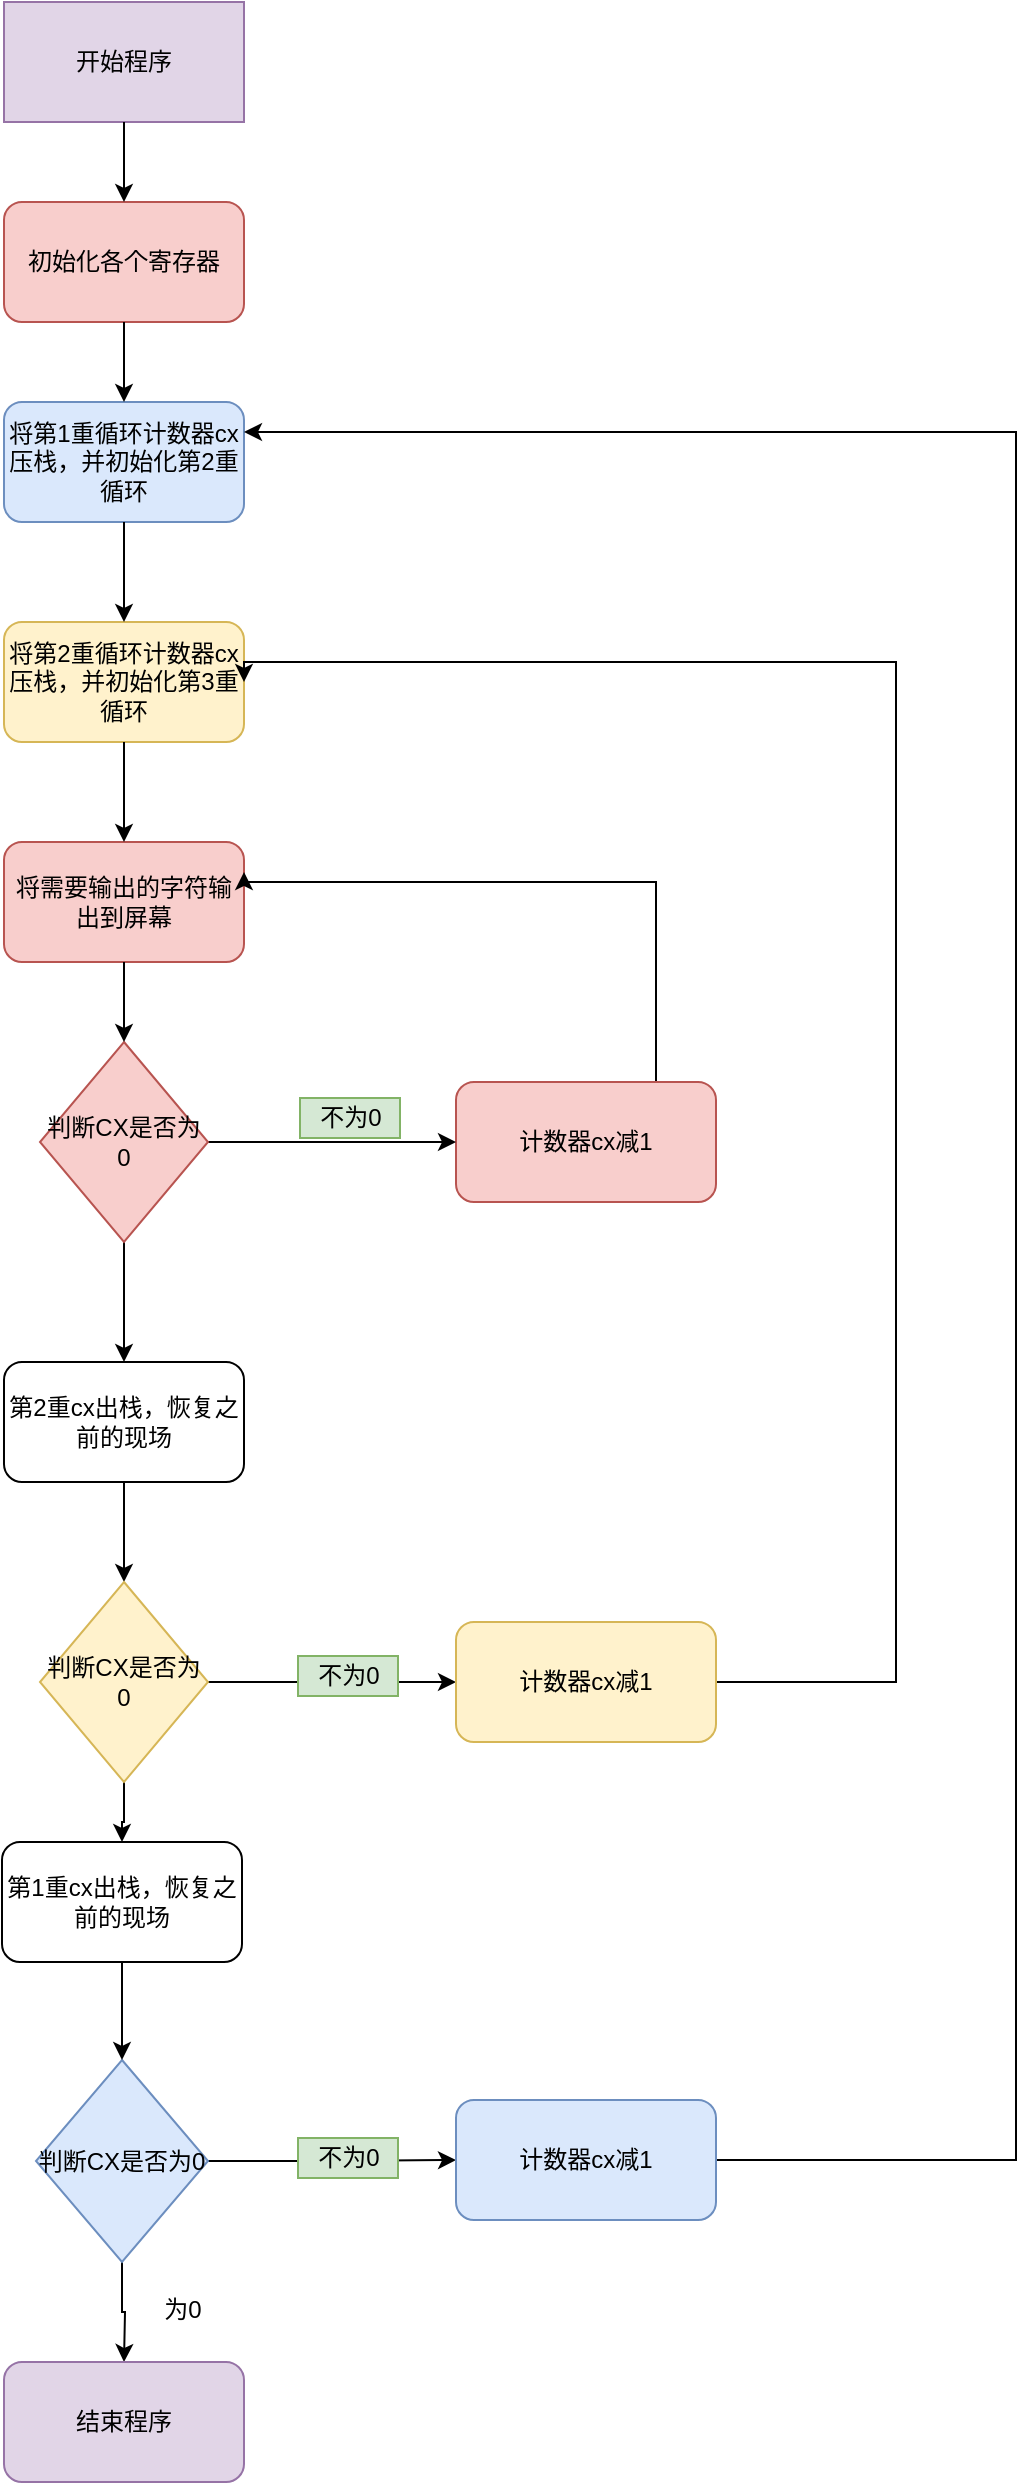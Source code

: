 <mxfile version="13.2.1" type="github"><diagram id="ylVW_9W3u4LJWd4ACv-5" name="Page-1"><mxGraphModel dx="1052" dy="505" grid="1" gridSize="10" guides="1" tooltips="1" connect="1" arrows="1" fold="1" page="1" pageScale="1" pageWidth="827" pageHeight="1169" math="0" shadow="0"><root><mxCell id="0"/><mxCell id="1" parent="0"/><mxCell id="7C2okwWYyo_C43MO2j8q-1" value="开始程序" style="rounded=0;whiteSpace=wrap;html=1;fillColor=#e1d5e7;strokeColor=#9673a6;" vertex="1" parent="1"><mxGeometry x="294" y="40" width="120" height="60" as="geometry"/></mxCell><mxCell id="7C2okwWYyo_C43MO2j8q-2" value="初始化各个寄存器" style="rounded=1;whiteSpace=wrap;html=1;fillColor=#f8cecc;strokeColor=#b85450;" vertex="1" parent="1"><mxGeometry x="294" y="140" width="120" height="60" as="geometry"/></mxCell><mxCell id="7C2okwWYyo_C43MO2j8q-5" value="" style="endArrow=classic;html=1;exitX=0.5;exitY=1;exitDx=0;exitDy=0;entryX=0.5;entryY=0;entryDx=0;entryDy=0;" edge="1" parent="1" source="7C2okwWYyo_C43MO2j8q-1" target="7C2okwWYyo_C43MO2j8q-2"><mxGeometry width="50" height="50" relative="1" as="geometry"><mxPoint x="390" y="310" as="sourcePoint"/><mxPoint x="440" y="260" as="targetPoint"/></mxGeometry></mxCell><mxCell id="7C2okwWYyo_C43MO2j8q-6" value="将第1重循环计数器cx压栈，并初始化第2重循环" style="rounded=1;whiteSpace=wrap;html=1;fillColor=#dae8fc;strokeColor=#6c8ebf;" vertex="1" parent="1"><mxGeometry x="294" y="240" width="120" height="60" as="geometry"/></mxCell><mxCell id="7C2okwWYyo_C43MO2j8q-12" value="将第2重循环计数器cx压栈，并初始化第3重循环" style="rounded=1;whiteSpace=wrap;html=1;fillColor=#fff2cc;strokeColor=#d6b656;" vertex="1" parent="1"><mxGeometry x="294" y="350" width="120" height="60" as="geometry"/></mxCell><mxCell id="7C2okwWYyo_C43MO2j8q-457" style="edgeStyle=orthogonalEdgeStyle;rounded=0;orthogonalLoop=1;jettySize=auto;html=1;entryX=0.5;entryY=0;entryDx=0;entryDy=0;" edge="1" parent="1" source="7C2okwWYyo_C43MO2j8q-14" target="7C2okwWYyo_C43MO2j8q-456"><mxGeometry relative="1" as="geometry"/></mxCell><mxCell id="7C2okwWYyo_C43MO2j8q-14" value="第2重cx出栈，恢复之前的现场" style="rounded=1;whiteSpace=wrap;html=1;" vertex="1" parent="1"><mxGeometry x="294" y="720" width="120" height="60" as="geometry"/></mxCell><mxCell id="7C2okwWYyo_C43MO2j8q-16" value="第1重cx出栈，恢复之前的现场" style="rounded=1;whiteSpace=wrap;html=1;" vertex="1" parent="1"><mxGeometry x="293" y="960" width="120" height="60" as="geometry"/></mxCell><mxCell id="7C2okwWYyo_C43MO2j8q-17" value="将需要输出的字符输出到屏幕" style="rounded=1;whiteSpace=wrap;html=1;fillColor=#f8cecc;strokeColor=#b85450;" vertex="1" parent="1"><mxGeometry x="294" y="460" width="120" height="60" as="geometry"/></mxCell><mxCell id="7C2okwWYyo_C43MO2j8q-452" style="edgeStyle=orthogonalEdgeStyle;rounded=0;orthogonalLoop=1;jettySize=auto;html=1;entryX=1;entryY=0.25;entryDx=0;entryDy=0;" edge="1" parent="1" source="7C2okwWYyo_C43MO2j8q-18" target="7C2okwWYyo_C43MO2j8q-17"><mxGeometry relative="1" as="geometry"><mxPoint x="585" y="480" as="targetPoint"/><Array as="points"><mxPoint x="620" y="480"/><mxPoint x="414" y="480"/></Array></mxGeometry></mxCell><mxCell id="7C2okwWYyo_C43MO2j8q-18" value="计数器cx减1" style="rounded=1;whiteSpace=wrap;html=1;fillColor=#f8cecc;strokeColor=#b85450;" vertex="1" parent="1"><mxGeometry x="520" y="580" width="130" height="60" as="geometry"/></mxCell><mxCell id="7C2okwWYyo_C43MO2j8q-450" style="edgeStyle=orthogonalEdgeStyle;rounded=0;orthogonalLoop=1;jettySize=auto;html=1;exitX=1;exitY=0.5;exitDx=0;exitDy=0;" edge="1" parent="1" source="7C2okwWYyo_C43MO2j8q-21"><mxGeometry relative="1" as="geometry"><mxPoint x="520" y="610" as="targetPoint"/><Array as="points"><mxPoint x="394" y="610"/></Array></mxGeometry></mxCell><mxCell id="7C2okwWYyo_C43MO2j8q-455" style="edgeStyle=orthogonalEdgeStyle;rounded=0;orthogonalLoop=1;jettySize=auto;html=1;exitX=0.5;exitY=1;exitDx=0;exitDy=0;" edge="1" parent="1" source="7C2okwWYyo_C43MO2j8q-21" target="7C2okwWYyo_C43MO2j8q-14"><mxGeometry relative="1" as="geometry"/></mxCell><mxCell id="7C2okwWYyo_C43MO2j8q-21" value="判断CX是否为0" style="rhombus;whiteSpace=wrap;html=1;fillColor=#f8cecc;strokeColor=#b85450;" vertex="1" parent="1"><mxGeometry x="312" y="560" width="84" height="100" as="geometry"/></mxCell><mxCell id="7C2okwWYyo_C43MO2j8q-24" value="" style="endArrow=classic;html=1;exitX=0.5;exitY=1;exitDx=0;exitDy=0;entryX=0.5;entryY=0;entryDx=0;entryDy=0;" edge="1" parent="1" source="7C2okwWYyo_C43MO2j8q-2" target="7C2okwWYyo_C43MO2j8q-6"><mxGeometry width="50" height="50" relative="1" as="geometry"><mxPoint x="450" y="290" as="sourcePoint"/><mxPoint x="500" y="240" as="targetPoint"/></mxGeometry></mxCell><mxCell id="7C2okwWYyo_C43MO2j8q-446" value="" style="endArrow=classic;html=1;exitX=0.5;exitY=1;exitDx=0;exitDy=0;entryX=0.5;entryY=0;entryDx=0;entryDy=0;" edge="1" parent="1" source="7C2okwWYyo_C43MO2j8q-6" target="7C2okwWYyo_C43MO2j8q-12"><mxGeometry width="50" height="50" relative="1" as="geometry"><mxPoint x="250" y="350" as="sourcePoint"/><mxPoint x="300" y="300" as="targetPoint"/></mxGeometry></mxCell><mxCell id="7C2okwWYyo_C43MO2j8q-447" value="" style="endArrow=classic;html=1;exitX=0.5;exitY=1;exitDx=0;exitDy=0;entryX=0.5;entryY=0;entryDx=0;entryDy=0;" edge="1" parent="1" source="7C2okwWYyo_C43MO2j8q-12" target="7C2okwWYyo_C43MO2j8q-17"><mxGeometry width="50" height="50" relative="1" as="geometry"><mxPoint x="250" y="350" as="sourcePoint"/><mxPoint x="300" y="300" as="targetPoint"/></mxGeometry></mxCell><mxCell id="7C2okwWYyo_C43MO2j8q-448" value="" style="endArrow=classic;html=1;exitX=0.5;exitY=1;exitDx=0;exitDy=0;entryX=0.5;entryY=0;entryDx=0;entryDy=0;" edge="1" parent="1" source="7C2okwWYyo_C43MO2j8q-17" target="7C2okwWYyo_C43MO2j8q-21"><mxGeometry width="50" height="50" relative="1" as="geometry"><mxPoint x="250" y="540" as="sourcePoint"/><mxPoint x="354" y="560" as="targetPoint"/></mxGeometry></mxCell><mxCell id="7C2okwWYyo_C43MO2j8q-451" value="不为0&lt;br&gt;" style="text;html=1;align=center;verticalAlign=middle;resizable=0;points=[];autosize=1;fillColor=#d5e8d4;strokeColor=#82b366;" vertex="1" parent="1"><mxGeometry x="442" y="588" width="50" height="20" as="geometry"/></mxCell><mxCell id="7C2okwWYyo_C43MO2j8q-459" style="edgeStyle=orthogonalEdgeStyle;rounded=0;orthogonalLoop=1;jettySize=auto;html=1;entryX=0;entryY=0.5;entryDx=0;entryDy=0;" edge="1" parent="1" source="7C2okwWYyo_C43MO2j8q-456" target="7C2okwWYyo_C43MO2j8q-458"><mxGeometry relative="1" as="geometry"/></mxCell><mxCell id="7C2okwWYyo_C43MO2j8q-462" style="edgeStyle=orthogonalEdgeStyle;rounded=0;orthogonalLoop=1;jettySize=auto;html=1;entryX=0.5;entryY=0;entryDx=0;entryDy=0;" edge="1" parent="1" source="7C2okwWYyo_C43MO2j8q-456" target="7C2okwWYyo_C43MO2j8q-16"><mxGeometry relative="1" as="geometry"/></mxCell><mxCell id="7C2okwWYyo_C43MO2j8q-456" value="判断CX是否为0" style="rhombus;whiteSpace=wrap;html=1;fillColor=#fff2cc;strokeColor=#d6b656;" vertex="1" parent="1"><mxGeometry x="312" y="830" width="84" height="100" as="geometry"/></mxCell><mxCell id="7C2okwWYyo_C43MO2j8q-460" style="edgeStyle=orthogonalEdgeStyle;rounded=0;orthogonalLoop=1;jettySize=auto;html=1;entryX=1;entryY=0.5;entryDx=0;entryDy=0;" edge="1" parent="1" source="7C2okwWYyo_C43MO2j8q-458" target="7C2okwWYyo_C43MO2j8q-12"><mxGeometry relative="1" as="geometry"><mxPoint x="720" y="370" as="targetPoint"/><Array as="points"><mxPoint x="740" y="880"/><mxPoint x="740" y="370"/><mxPoint x="414" y="370"/></Array></mxGeometry></mxCell><mxCell id="7C2okwWYyo_C43MO2j8q-458" value="计数器cx减1" style="rounded=1;whiteSpace=wrap;html=1;fillColor=#fff2cc;strokeColor=#d6b656;" vertex="1" parent="1"><mxGeometry x="520" y="850" width="130" height="60" as="geometry"/></mxCell><mxCell id="7C2okwWYyo_C43MO2j8q-461" value="不为0" style="text;html=1;align=center;verticalAlign=middle;resizable=0;points=[];autosize=1;fillColor=#d5e8d4;strokeColor=#82b366;" vertex="1" parent="1"><mxGeometry x="441" y="867" width="50" height="20" as="geometry"/></mxCell><mxCell id="7C2okwWYyo_C43MO2j8q-492" value="" style="edgeStyle=orthogonalEdgeStyle;rounded=0;orthogonalLoop=1;jettySize=auto;html=1;entryX=0;entryY=0.5;entryDx=0;entryDy=0;" edge="1" parent="1" source="7C2okwWYyo_C43MO2j8q-463" target="7C2okwWYyo_C43MO2j8q-490"><mxGeometry relative="1" as="geometry"><mxPoint x="476" y="1119" as="targetPoint"/></mxGeometry></mxCell><mxCell id="7C2okwWYyo_C43MO2j8q-495" style="edgeStyle=orthogonalEdgeStyle;rounded=0;orthogonalLoop=1;jettySize=auto;html=1;" edge="1" parent="1" source="7C2okwWYyo_C43MO2j8q-463"><mxGeometry relative="1" as="geometry"><mxPoint x="354" y="1220" as="targetPoint"/></mxGeometry></mxCell><mxCell id="7C2okwWYyo_C43MO2j8q-463" value="判断CX是否为0" style="rhombus;whiteSpace=wrap;html=1;fillColor=#dae8fc;strokeColor=#6c8ebf;" vertex="1" parent="1"><mxGeometry x="310" y="1069" width="86" height="101" as="geometry"/></mxCell><mxCell id="7C2okwWYyo_C43MO2j8q-489" value="" style="endArrow=classic;html=1;exitX=0.5;exitY=1;exitDx=0;exitDy=0;entryX=0.5;entryY=0;entryDx=0;entryDy=0;" edge="1" parent="1" source="7C2okwWYyo_C43MO2j8q-16" target="7C2okwWYyo_C43MO2j8q-463"><mxGeometry width="50" height="50" relative="1" as="geometry"><mxPoint x="490" y="1120" as="sourcePoint"/><mxPoint x="540" y="1070" as="targetPoint"/></mxGeometry></mxCell><mxCell id="7C2okwWYyo_C43MO2j8q-494" style="edgeStyle=orthogonalEdgeStyle;rounded=0;orthogonalLoop=1;jettySize=auto;html=1;entryX=1;entryY=0.25;entryDx=0;entryDy=0;" edge="1" parent="1" source="7C2okwWYyo_C43MO2j8q-490" target="7C2okwWYyo_C43MO2j8q-6"><mxGeometry relative="1" as="geometry"><mxPoint x="800" y="220" as="targetPoint"/><Array as="points"><mxPoint x="800" y="1119"/><mxPoint x="800" y="255"/></Array></mxGeometry></mxCell><mxCell id="7C2okwWYyo_C43MO2j8q-490" value="计数器cx减1" style="rounded=1;whiteSpace=wrap;html=1;fillColor=#dae8fc;strokeColor=#6c8ebf;" vertex="1" parent="1"><mxGeometry x="520" y="1089" width="130" height="60" as="geometry"/></mxCell><mxCell id="7C2okwWYyo_C43MO2j8q-496" value="不为0&lt;br&gt;" style="text;html=1;align=center;verticalAlign=middle;resizable=0;points=[];autosize=1;fillColor=#d5e8d4;strokeColor=#82b366;" vertex="1" parent="1"><mxGeometry x="441" y="1108" width="50" height="20" as="geometry"/></mxCell><mxCell id="7C2okwWYyo_C43MO2j8q-497" value="为0" style="text;html=1;align=center;verticalAlign=middle;resizable=0;points=[];autosize=1;" vertex="1" parent="1"><mxGeometry x="368" y="1184" width="30" height="20" as="geometry"/></mxCell><mxCell id="7C2okwWYyo_C43MO2j8q-498" value="结束程序" style="rounded=1;whiteSpace=wrap;html=1;fillColor=#e1d5e7;strokeColor=#9673a6;" vertex="1" parent="1"><mxGeometry x="294" y="1220" width="120" height="60" as="geometry"/></mxCell></root></mxGraphModel></diagram></mxfile>